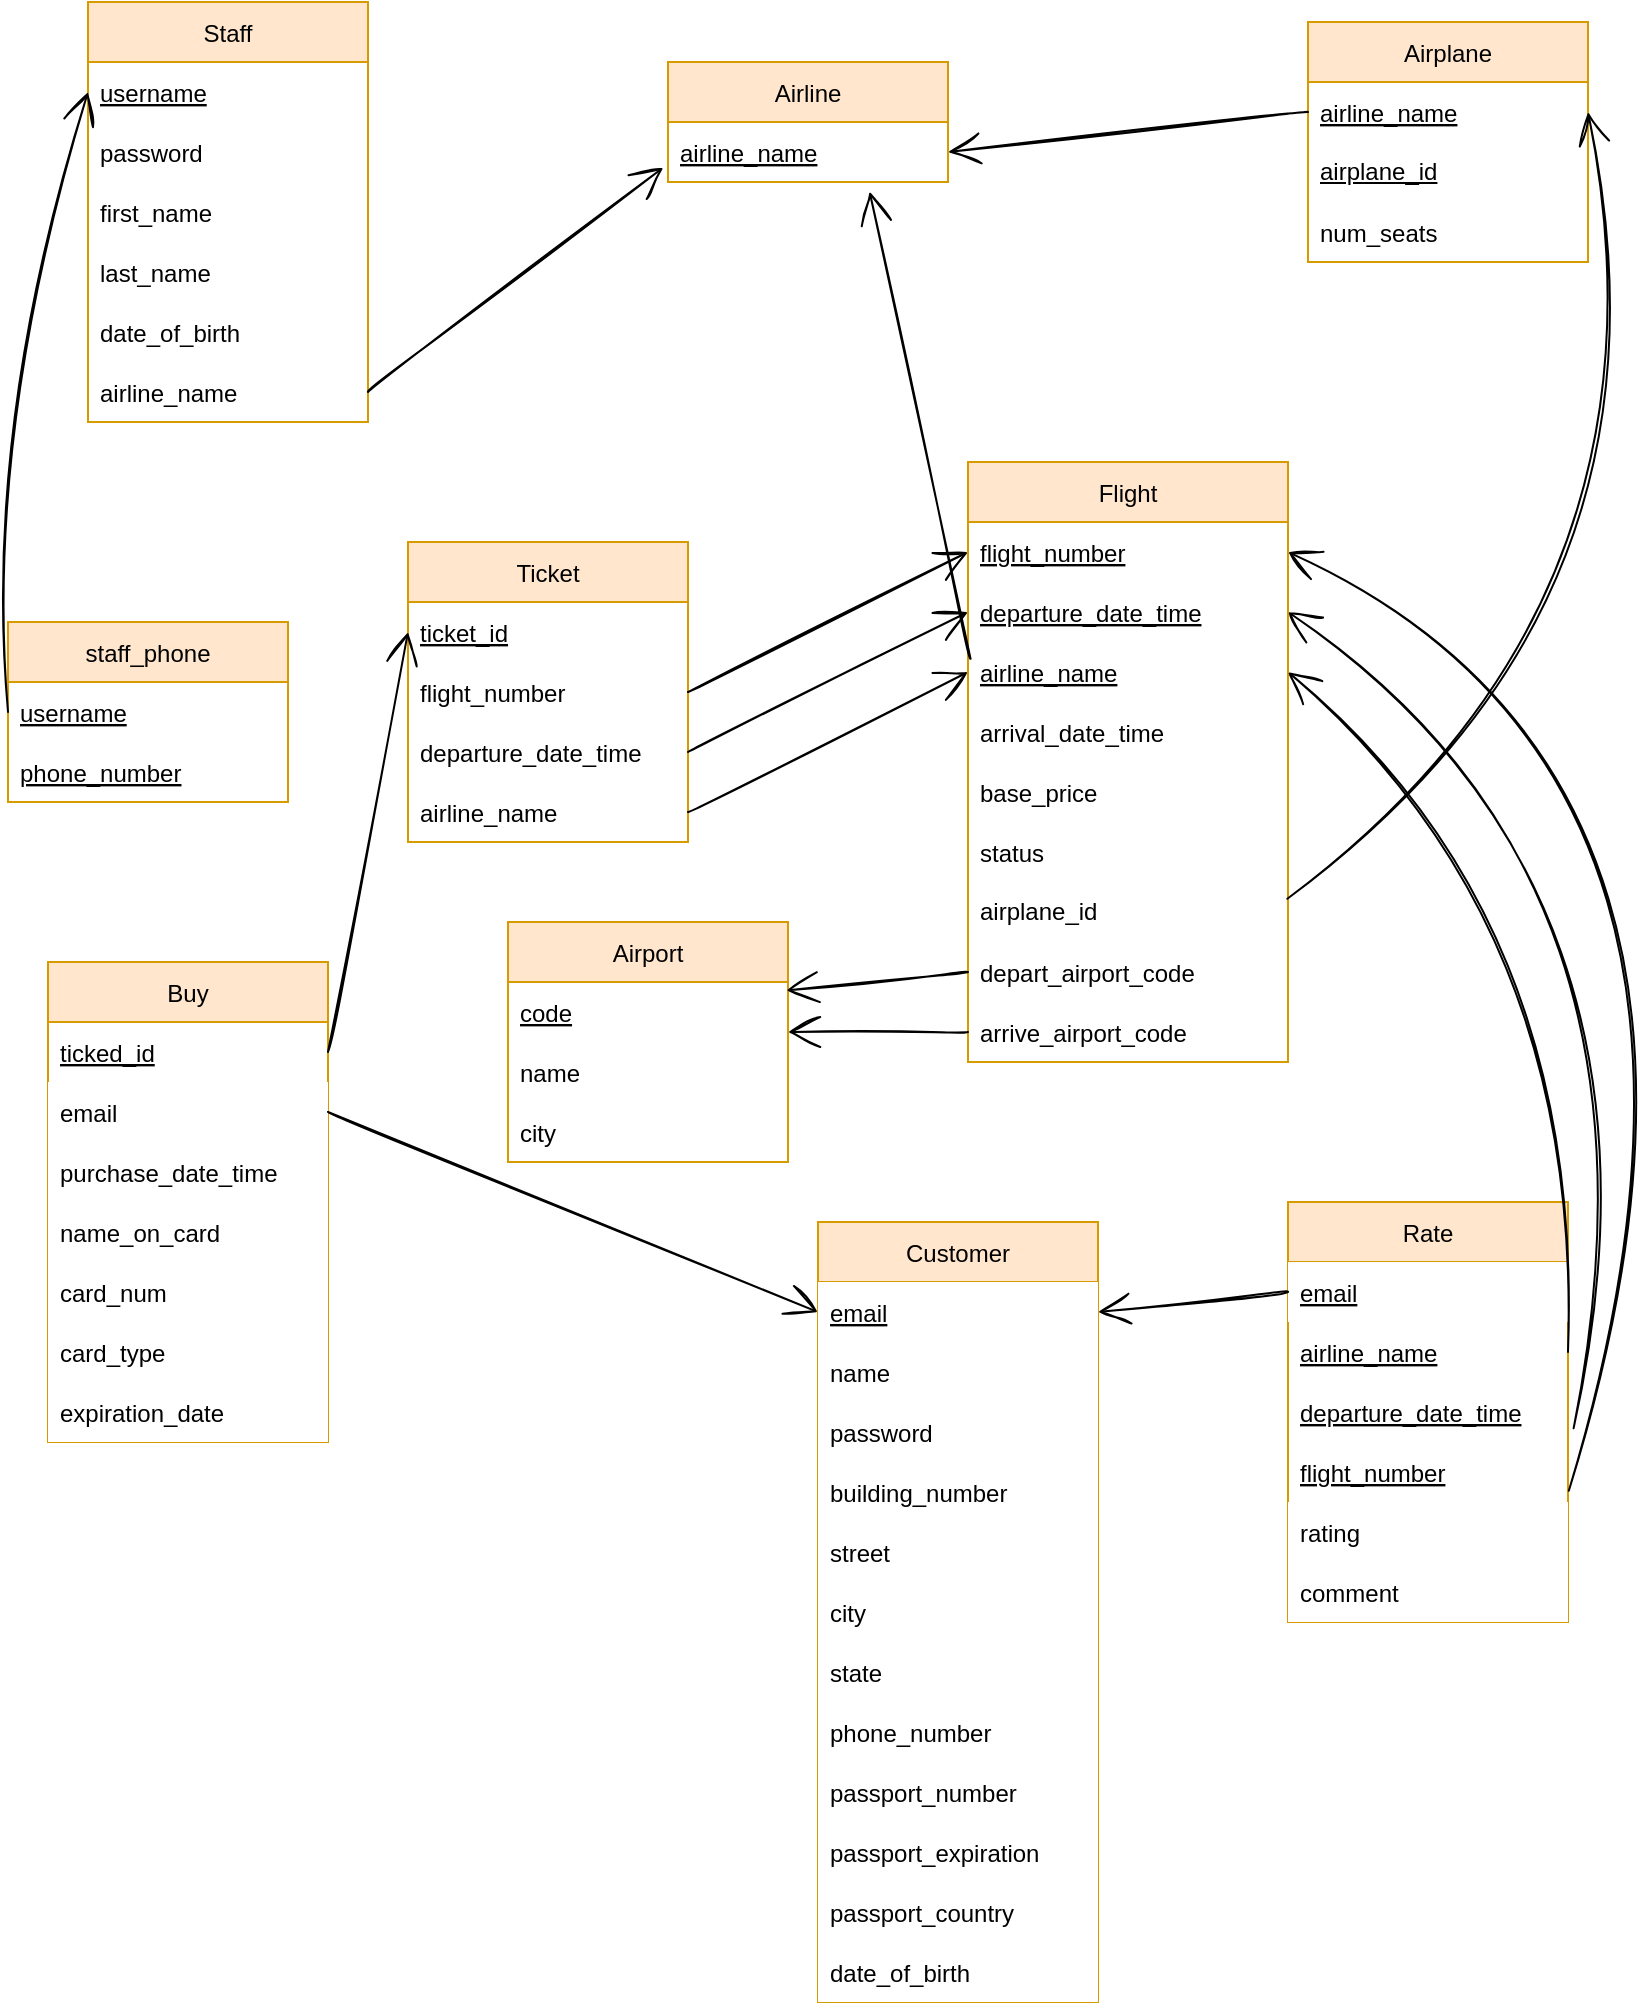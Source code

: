 <mxfile version="15.7.1" type="device"><diagram id="R2lEEEUBdFMjLlhIrx00" name="Page-1"><mxGraphModel dx="1022" dy="816" grid="1" gridSize="10" guides="1" tooltips="1" connect="1" arrows="1" fold="1" page="1" pageScale="1" pageWidth="850" pageHeight="1100" math="0" shadow="0" extFonts="Permanent Marker^https://fonts.googleapis.com/css?family=Permanent+Marker"><root><mxCell id="0"/><mxCell id="1" parent="0"/><mxCell id="UpvL_jT93ImUY2Kj6BuO-1" value="Airline" style="swimlane;fontStyle=0;childLayout=stackLayout;horizontal=1;startSize=30;horizontalStack=0;resizeParent=1;resizeParentMax=0;resizeLast=0;collapsible=1;marginBottom=0;rounded=0;sketch=0;fillColor=#ffe6cc;strokeColor=#d79b00;" parent="1" vertex="1"><mxGeometry x="350" y="50" width="140" height="60" as="geometry"/></mxCell><mxCell id="UpvL_jT93ImUY2Kj6BuO-2" value="airline_name" style="text;align=left;verticalAlign=middle;spacingLeft=4;spacingRight=4;overflow=hidden;points=[[0,0.5],[1,0.5]];portConstraint=eastwest;rotatable=0;rounded=0;sketch=0;fontStyle=4" parent="UpvL_jT93ImUY2Kj6BuO-1" vertex="1"><mxGeometry y="30" width="140" height="30" as="geometry"/></mxCell><mxCell id="UpvL_jT93ImUY2Kj6BuO-3" value="Airplane" style="swimlane;fontStyle=0;childLayout=stackLayout;horizontal=1;startSize=30;horizontalStack=0;resizeParent=1;resizeParentMax=0;resizeLast=0;collapsible=1;marginBottom=0;rounded=0;sketch=0;fillColor=#ffe6cc;strokeColor=#d79b00;" parent="1" vertex="1"><mxGeometry x="670" y="30" width="140" height="120" as="geometry"/></mxCell><mxCell id="UpvL_jT93ImUY2Kj6BuO-7" value="airline_name" style="text;strokeColor=none;fillColor=none;align=left;verticalAlign=middle;spacingLeft=4;spacingRight=4;overflow=hidden;points=[[0,0.5],[1,0.5]];portConstraint=eastwest;rotatable=0;rounded=0;sketch=0;fontStyle=4" parent="UpvL_jT93ImUY2Kj6BuO-3" vertex="1"><mxGeometry y="30" width="140" height="30" as="geometry"/></mxCell><mxCell id="UpvL_jT93ImUY2Kj6BuO-4" value="airplane_id" style="text;align=left;verticalAlign=middle;spacingLeft=4;spacingRight=4;overflow=hidden;points=[[0,0.5],[1,0.5]];portConstraint=eastwest;rotatable=0;rounded=0;sketch=0;whiteSpace=wrap;dashed=1;fontColor=default;fontStyle=4" parent="UpvL_jT93ImUY2Kj6BuO-3" vertex="1"><mxGeometry y="60" width="140" height="30" as="geometry"/></mxCell><mxCell id="UpvL_jT93ImUY2Kj6BuO-5" value="num_seats" style="text;strokeColor=none;fillColor=none;align=left;verticalAlign=middle;spacingLeft=4;spacingRight=4;overflow=hidden;points=[[0,0.5],[1,0.5]];portConstraint=eastwest;rotatable=0;rounded=0;sketch=0;" parent="UpvL_jT93ImUY2Kj6BuO-3" vertex="1"><mxGeometry y="90" width="140" height="30" as="geometry"/></mxCell><mxCell id="UpvL_jT93ImUY2Kj6BuO-9" value="" style="edgeStyle=none;orthogonalLoop=1;jettySize=auto;html=1;rounded=0;sketch=1;hachureGap=4;fontFamily=Architects Daughter;fontSource=https%3A%2F%2Ffonts.googleapis.com%2Fcss%3Ffamily%3DArchitects%2BDaughter;fontSize=16;endArrow=open;startSize=14;endSize=14;sourcePerimeterSpacing=8;targetPerimeterSpacing=8;curved=1;exitX=0;exitY=0.5;exitDx=0;exitDy=0;entryX=1;entryY=0.5;entryDx=0;entryDy=0;" parent="1" source="UpvL_jT93ImUY2Kj6BuO-7" target="UpvL_jT93ImUY2Kj6BuO-2" edge="1"><mxGeometry width="120" relative="1" as="geometry"><mxPoint x="260" y="140" as="sourcePoint"/><mxPoint x="380" y="140" as="targetPoint"/><Array as="points"/></mxGeometry></mxCell><mxCell id="UpvL_jT93ImUY2Kj6BuO-10" value="Staff" style="swimlane;fontStyle=0;childLayout=stackLayout;horizontal=1;startSize=30;horizontalStack=0;resizeParent=1;resizeParentMax=0;resizeLast=0;collapsible=1;marginBottom=0;rounded=0;sketch=0;strokeColor=#d79b00;fillColor=#ffe6cc;" parent="1" vertex="1"><mxGeometry x="60" y="20" width="140" height="210" as="geometry"/></mxCell><mxCell id="UpvL_jT93ImUY2Kj6BuO-11" value="username" style="text;strokeColor=none;fillColor=none;align=left;verticalAlign=middle;spacingLeft=4;spacingRight=4;overflow=hidden;points=[[0,0.5],[1,0.5]];portConstraint=eastwest;rotatable=0;rounded=0;sketch=0;fontStyle=4" parent="UpvL_jT93ImUY2Kj6BuO-10" vertex="1"><mxGeometry y="30" width="140" height="30" as="geometry"/></mxCell><mxCell id="UpvL_jT93ImUY2Kj6BuO-12" value="password" style="text;strokeColor=none;fillColor=none;align=left;verticalAlign=middle;spacingLeft=4;spacingRight=4;overflow=hidden;points=[[0,0.5],[1,0.5]];portConstraint=eastwest;rotatable=0;rounded=0;sketch=0;" parent="UpvL_jT93ImUY2Kj6BuO-10" vertex="1"><mxGeometry y="60" width="140" height="30" as="geometry"/></mxCell><mxCell id="UpvL_jT93ImUY2Kj6BuO-13" value="first_name" style="text;strokeColor=none;fillColor=none;align=left;verticalAlign=middle;spacingLeft=4;spacingRight=4;overflow=hidden;points=[[0,0.5],[1,0.5]];portConstraint=eastwest;rotatable=0;rounded=0;sketch=0;" parent="UpvL_jT93ImUY2Kj6BuO-10" vertex="1"><mxGeometry y="90" width="140" height="30" as="geometry"/></mxCell><mxCell id="UpvL_jT93ImUY2Kj6BuO-14" value="last_name" style="text;strokeColor=none;fillColor=none;align=left;verticalAlign=middle;spacingLeft=4;spacingRight=4;overflow=hidden;points=[[0,0.5],[1,0.5]];portConstraint=eastwest;rotatable=0;rounded=0;dashed=1;sketch=0;" parent="UpvL_jT93ImUY2Kj6BuO-10" vertex="1"><mxGeometry y="120" width="140" height="30" as="geometry"/></mxCell><mxCell id="UpvL_jT93ImUY2Kj6BuO-16" value="date_of_birth" style="text;strokeColor=none;fillColor=none;align=left;verticalAlign=middle;spacingLeft=4;spacingRight=4;overflow=hidden;points=[[0,0.5],[1,0.5]];portConstraint=eastwest;rotatable=0;rounded=0;dashed=1;sketch=0;" parent="UpvL_jT93ImUY2Kj6BuO-10" vertex="1"><mxGeometry y="150" width="140" height="30" as="geometry"/></mxCell><mxCell id="UpvL_jT93ImUY2Kj6BuO-17" value="airline_name" style="text;strokeColor=none;fillColor=none;align=left;verticalAlign=middle;spacingLeft=4;spacingRight=4;overflow=hidden;points=[[0,0.5],[1,0.5]];portConstraint=eastwest;rotatable=0;rounded=0;sketch=0;fontStyle=0" parent="UpvL_jT93ImUY2Kj6BuO-10" vertex="1"><mxGeometry y="180" width="140" height="30" as="geometry"/></mxCell><mxCell id="UpvL_jT93ImUY2Kj6BuO-29" value="" style="edgeStyle=none;orthogonalLoop=1;jettySize=auto;html=1;rounded=0;sketch=1;hachureGap=4;fontFamily=Architects Daughter;fontSource=https%3A%2F%2Ffonts.googleapis.com%2Fcss%3Ffamily%3DArchitects%2BDaughter;fontSize=16;endArrow=open;startSize=14;endSize=14;sourcePerimeterSpacing=8;targetPerimeterSpacing=8;curved=1;exitX=1;exitY=0.5;exitDx=0;exitDy=0;entryX=-0.017;entryY=0.76;entryDx=0;entryDy=0;entryPerimeter=0;" parent="1" source="UpvL_jT93ImUY2Kj6BuO-17" target="UpvL_jT93ImUY2Kj6BuO-2" edge="1"><mxGeometry width="120" relative="1" as="geometry"><mxPoint x="680" y="85" as="sourcePoint"/><mxPoint x="500" y="105" as="targetPoint"/><Array as="points"/></mxGeometry></mxCell><mxCell id="UpvL_jT93ImUY2Kj6BuO-34" value="staff_phone" style="swimlane;fontStyle=0;childLayout=stackLayout;horizontal=1;startSize=30;horizontalStack=0;resizeParent=1;resizeParentMax=0;resizeLast=0;collapsible=1;marginBottom=0;rounded=0;sketch=0;strokeColor=#d79b00;fillColor=#ffe6cc;" parent="1" vertex="1"><mxGeometry x="20" y="330" width="140" height="90" as="geometry"/></mxCell><mxCell id="UpvL_jT93ImUY2Kj6BuO-35" value="username" style="text;strokeColor=none;fillColor=none;align=left;verticalAlign=middle;spacingLeft=4;spacingRight=4;overflow=hidden;points=[[0,0.5],[1,0.5]];portConstraint=eastwest;rotatable=0;rounded=0;sketch=0;fontStyle=4" parent="UpvL_jT93ImUY2Kj6BuO-34" vertex="1"><mxGeometry y="30" width="140" height="30" as="geometry"/></mxCell><mxCell id="UpvL_jT93ImUY2Kj6BuO-36" value="phone_number" style="text;strokeColor=none;fillColor=none;align=left;verticalAlign=middle;spacingLeft=4;spacingRight=4;overflow=hidden;points=[[0,0.5],[1,0.5]];portConstraint=eastwest;rotatable=0;rounded=0;sketch=0;fontStyle=4" parent="UpvL_jT93ImUY2Kj6BuO-34" vertex="1"><mxGeometry y="60" width="140" height="30" as="geometry"/></mxCell><mxCell id="UpvL_jT93ImUY2Kj6BuO-43" value="" style="edgeStyle=none;orthogonalLoop=1;jettySize=auto;html=1;rounded=0;sketch=1;hachureGap=4;fontFamily=Architects Daughter;fontSource=https%3A%2F%2Ffonts.googleapis.com%2Fcss%3Ffamily%3DArchitects%2BDaughter;fontSize=16;endArrow=open;startSize=14;endSize=14;sourcePerimeterSpacing=8;targetPerimeterSpacing=8;curved=1;exitX=0;exitY=0.5;exitDx=0;exitDy=0;entryX=0;entryY=0.5;entryDx=0;entryDy=0;" parent="1" source="UpvL_jT93ImUY2Kj6BuO-35" target="UpvL_jT93ImUY2Kj6BuO-11" edge="1"><mxGeometry width="120" relative="1" as="geometry"><mxPoint x="210" y="255" as="sourcePoint"/><mxPoint x="357.62" y="112.8" as="targetPoint"/><Array as="points"><mxPoint x="10" y="230"/></Array></mxGeometry></mxCell><mxCell id="UpvL_jT93ImUY2Kj6BuO-44" value="Flight" style="swimlane;fontStyle=0;childLayout=stackLayout;horizontal=1;startSize=30;horizontalStack=0;resizeParent=1;resizeParentMax=0;resizeLast=0;collapsible=1;marginBottom=0;rounded=0;sketch=0;strokeColor=#d79b00;fillColor=#ffe6cc;" parent="1" vertex="1"><mxGeometry x="500" y="250" width="160" height="300" as="geometry"/></mxCell><mxCell id="UpvL_jT93ImUY2Kj6BuO-45" value="flight_number" style="text;strokeColor=none;fillColor=none;align=left;verticalAlign=middle;spacingLeft=4;spacingRight=4;overflow=hidden;points=[[0,0.5],[1,0.5]];portConstraint=eastwest;rotatable=0;rounded=0;dashed=1;sketch=0;fontStyle=4" parent="UpvL_jT93ImUY2Kj6BuO-44" vertex="1"><mxGeometry y="30" width="160" height="30" as="geometry"/></mxCell><mxCell id="UpvL_jT93ImUY2Kj6BuO-46" value="departure_date_time" style="text;strokeColor=none;fillColor=none;align=left;verticalAlign=middle;spacingLeft=4;spacingRight=4;overflow=hidden;points=[[0,0.5],[1,0.5]];portConstraint=eastwest;rotatable=0;rounded=0;dashed=1;sketch=0;fontStyle=4" parent="UpvL_jT93ImUY2Kj6BuO-44" vertex="1"><mxGeometry y="60" width="160" height="30" as="geometry"/></mxCell><mxCell id="UpvL_jT93ImUY2Kj6BuO-52" value="airline_name" style="text;strokeColor=none;fillColor=none;align=left;verticalAlign=middle;spacingLeft=4;spacingRight=4;overflow=hidden;points=[[0,0.5],[1,0.5]];portConstraint=eastwest;rotatable=0;rounded=0;sketch=0;fontStyle=4" parent="UpvL_jT93ImUY2Kj6BuO-44" vertex="1"><mxGeometry y="90" width="160" height="30" as="geometry"/></mxCell><mxCell id="UpvL_jT93ImUY2Kj6BuO-47" value="arrival_date_time" style="text;strokeColor=none;fillColor=none;align=left;verticalAlign=middle;spacingLeft=4;spacingRight=4;overflow=hidden;points=[[0,0.5],[1,0.5]];portConstraint=eastwest;rotatable=0;rounded=0;dashed=1;sketch=0;" parent="UpvL_jT93ImUY2Kj6BuO-44" vertex="1"><mxGeometry y="120" width="160" height="30" as="geometry"/></mxCell><mxCell id="UpvL_jT93ImUY2Kj6BuO-48" value="base_price" style="text;strokeColor=none;fillColor=none;align=left;verticalAlign=middle;spacingLeft=4;spacingRight=4;overflow=hidden;points=[[0,0.5],[1,0.5]];portConstraint=eastwest;rotatable=0;rounded=0;dashed=1;sketch=0;fontColor=default;" parent="UpvL_jT93ImUY2Kj6BuO-44" vertex="1"><mxGeometry y="150" width="160" height="30" as="geometry"/></mxCell><mxCell id="UpvL_jT93ImUY2Kj6BuO-51" value="status" style="text;strokeColor=none;fillColor=none;align=left;verticalAlign=middle;spacingLeft=4;spacingRight=4;overflow=hidden;points=[[0,0.5],[1,0.5]];portConstraint=eastwest;rotatable=0;rounded=0;dashed=1;sketch=0;fontColor=default;" parent="UpvL_jT93ImUY2Kj6BuO-44" vertex="1"><mxGeometry y="180" width="160" height="30" as="geometry"/></mxCell><mxCell id="UpvL_jT93ImUY2Kj6BuO-53" value="airplane_id" style="text;align=left;verticalAlign=middle;spacingLeft=4;spacingRight=4;overflow=hidden;points=[[0,0.5],[1,0.5]];portConstraint=eastwest;rotatable=0;rounded=0;sketch=0;whiteSpace=wrap;dashed=1;fontColor=default;fontStyle=0" parent="UpvL_jT93ImUY2Kj6BuO-44" vertex="1"><mxGeometry y="210" width="160" height="30" as="geometry"/></mxCell><mxCell id="UpvL_jT93ImUY2Kj6BuO-61" value="depart_airport_code" style="text;strokeColor=none;fillColor=none;align=left;verticalAlign=middle;spacingLeft=4;spacingRight=4;overflow=hidden;points=[[0,0.5],[1,0.5]];portConstraint=eastwest;rotatable=0;rounded=0;sketch=0;fontStyle=0" parent="UpvL_jT93ImUY2Kj6BuO-44" vertex="1"><mxGeometry y="240" width="160" height="30" as="geometry"/></mxCell><mxCell id="UpvL_jT93ImUY2Kj6BuO-62" value="arrive_airport_code" style="text;strokeColor=none;fillColor=none;align=left;verticalAlign=middle;spacingLeft=4;spacingRight=4;overflow=hidden;points=[[0,0.5],[1,0.5]];portConstraint=eastwest;rotatable=0;rounded=0;sketch=0;fontStyle=0" parent="UpvL_jT93ImUY2Kj6BuO-44" vertex="1"><mxGeometry y="270" width="160" height="30" as="geometry"/></mxCell><mxCell id="UpvL_jT93ImUY2Kj6BuO-54" value="" style="edgeStyle=none;orthogonalLoop=1;jettySize=auto;html=1;rounded=0;sketch=1;hachureGap=4;fontFamily=Architects Daughter;fontSource=https%3A%2F%2Ffonts.googleapis.com%2Fcss%3Ffamily%3DArchitects%2BDaughter;fontSize=16;endArrow=open;startSize=14;endSize=14;sourcePerimeterSpacing=8;targetPerimeterSpacing=8;curved=1;exitX=0.998;exitY=0.28;exitDx=0;exitDy=0;entryX=1;entryY=0.5;entryDx=0;entryDy=0;exitPerimeter=0;" parent="1" source="UpvL_jT93ImUY2Kj6BuO-53" target="UpvL_jT93ImUY2Kj6BuO-7" edge="1"><mxGeometry width="120" relative="1" as="geometry"><mxPoint x="680" y="85" as="sourcePoint"/><mxPoint x="500" y="105" as="targetPoint"/><Array as="points"><mxPoint x="860" y="320"/></Array></mxGeometry></mxCell><mxCell id="UpvL_jT93ImUY2Kj6BuO-55" value="" style="edgeStyle=none;orthogonalLoop=1;jettySize=auto;html=1;rounded=0;sketch=1;hachureGap=4;fontFamily=Architects Daughter;fontSource=https%3A%2F%2Ffonts.googleapis.com%2Fcss%3Ffamily%3DArchitects%2BDaughter;fontSize=16;endArrow=open;startSize=14;endSize=14;sourcePerimeterSpacing=8;targetPerimeterSpacing=8;curved=1;exitX=0.008;exitY=0.28;exitDx=0;exitDy=0;entryX=0.72;entryY=1.16;entryDx=0;entryDy=0;exitPerimeter=0;entryPerimeter=0;" parent="1" source="UpvL_jT93ImUY2Kj6BuO-52" target="UpvL_jT93ImUY2Kj6BuO-2" edge="1"><mxGeometry width="120" relative="1" as="geometry"><mxPoint x="690" y="95" as="sourcePoint"/><mxPoint x="510" y="115" as="targetPoint"/><Array as="points"/></mxGeometry></mxCell><mxCell id="UpvL_jT93ImUY2Kj6BuO-57" value="Airport" style="swimlane;fontStyle=0;childLayout=stackLayout;horizontal=1;startSize=30;horizontalStack=0;resizeParent=1;resizeParentMax=0;resizeLast=0;collapsible=1;marginBottom=0;rounded=0;sketch=0;fillColor=#ffe6cc;strokeColor=#d79b00;" parent="1" vertex="1"><mxGeometry x="270" y="480" width="140" height="120" as="geometry"/></mxCell><mxCell id="UpvL_jT93ImUY2Kj6BuO-58" value="code" style="text;strokeColor=none;fillColor=none;align=left;verticalAlign=middle;spacingLeft=4;spacingRight=4;overflow=hidden;points=[[0,0.5],[1,0.5]];portConstraint=eastwest;rotatable=0;rounded=0;sketch=0;fontStyle=4" parent="UpvL_jT93ImUY2Kj6BuO-57" vertex="1"><mxGeometry y="30" width="140" height="30" as="geometry"/></mxCell><mxCell id="UpvL_jT93ImUY2Kj6BuO-59" value="name " style="text;strokeColor=none;fillColor=none;align=left;verticalAlign=middle;spacingLeft=4;spacingRight=4;overflow=hidden;points=[[0,0.5],[1,0.5]];portConstraint=eastwest;rotatable=0;rounded=0;sketch=0;fontColor=default;" parent="UpvL_jT93ImUY2Kj6BuO-57" vertex="1"><mxGeometry y="60" width="140" height="30" as="geometry"/></mxCell><mxCell id="UpvL_jT93ImUY2Kj6BuO-60" value="city" style="text;strokeColor=none;fillColor=none;align=left;verticalAlign=middle;spacingLeft=4;spacingRight=4;overflow=hidden;points=[[0,0.5],[1,0.5]];portConstraint=eastwest;rotatable=0;rounded=0;sketch=0;" parent="UpvL_jT93ImUY2Kj6BuO-57" vertex="1"><mxGeometry y="90" width="140" height="30" as="geometry"/></mxCell><mxCell id="UpvL_jT93ImUY2Kj6BuO-65" value="Customer" style="swimlane;fontStyle=0;childLayout=stackLayout;horizontal=1;startSize=30;horizontalStack=0;resizeParent=1;resizeParentMax=0;resizeLast=0;collapsible=1;marginBottom=0;rounded=0;sketch=0;strokeColor=#d79b00;fillColor=#ffe6cc;" parent="1" vertex="1"><mxGeometry x="425" y="630" width="140" height="390" as="geometry"/></mxCell><mxCell id="UpvL_jT93ImUY2Kj6BuO-66" value="email" style="text;strokeColor=none;fillColor=default;align=left;verticalAlign=middle;spacingLeft=4;spacingRight=4;overflow=hidden;points=[[0,0.5],[1,0.5]];portConstraint=eastwest;rotatable=0;rounded=0;sketch=0;fontStyle=4;fontColor=default;" parent="UpvL_jT93ImUY2Kj6BuO-65" vertex="1"><mxGeometry y="30" width="140" height="30" as="geometry"/></mxCell><mxCell id="UpvL_jT93ImUY2Kj6BuO-67" value="name" style="text;strokeColor=none;fillColor=default;align=left;verticalAlign=middle;spacingLeft=4;spacingRight=4;overflow=hidden;points=[[0,0.5],[1,0.5]];portConstraint=eastwest;rotatable=0;rounded=0;sketch=0;fontColor=default;" parent="UpvL_jT93ImUY2Kj6BuO-65" vertex="1"><mxGeometry y="60" width="140" height="30" as="geometry"/></mxCell><mxCell id="UpvL_jT93ImUY2Kj6BuO-68" value="password" style="text;strokeColor=none;fillColor=default;align=left;verticalAlign=middle;spacingLeft=4;spacingRight=4;overflow=hidden;points=[[0,0.5],[1,0.5]];portConstraint=eastwest;rotatable=0;rounded=0;sketch=0;fontColor=default;" parent="UpvL_jT93ImUY2Kj6BuO-65" vertex="1"><mxGeometry y="90" width="140" height="30" as="geometry"/></mxCell><mxCell id="UpvL_jT93ImUY2Kj6BuO-70" value="building_number" style="text;strokeColor=none;fillColor=default;align=left;verticalAlign=middle;spacingLeft=4;spacingRight=4;overflow=hidden;points=[[0,0.5],[1,0.5]];portConstraint=eastwest;rotatable=0;rounded=0;sketch=0;fontColor=default;" parent="UpvL_jT93ImUY2Kj6BuO-65" vertex="1"><mxGeometry y="120" width="140" height="30" as="geometry"/></mxCell><mxCell id="UpvL_jT93ImUY2Kj6BuO-71" value="street" style="text;strokeColor=none;fillColor=default;align=left;verticalAlign=middle;spacingLeft=4;spacingRight=4;overflow=hidden;points=[[0,0.5],[1,0.5]];portConstraint=eastwest;rotatable=0;rounded=0;sketch=0;fontColor=default;" parent="UpvL_jT93ImUY2Kj6BuO-65" vertex="1"><mxGeometry y="150" width="140" height="30" as="geometry"/></mxCell><mxCell id="UpvL_jT93ImUY2Kj6BuO-72" value="city" style="text;strokeColor=none;fillColor=default;align=left;verticalAlign=middle;spacingLeft=4;spacingRight=4;overflow=hidden;points=[[0,0.5],[1,0.5]];portConstraint=eastwest;rotatable=0;rounded=0;sketch=0;fontColor=default;" parent="UpvL_jT93ImUY2Kj6BuO-65" vertex="1"><mxGeometry y="180" width="140" height="30" as="geometry"/></mxCell><mxCell id="UpvL_jT93ImUY2Kj6BuO-73" value="state" style="text;strokeColor=none;fillColor=default;align=left;verticalAlign=middle;spacingLeft=4;spacingRight=4;overflow=hidden;points=[[0,0.5],[1,0.5]];portConstraint=eastwest;rotatable=0;rounded=0;sketch=0;fontColor=default;" parent="UpvL_jT93ImUY2Kj6BuO-65" vertex="1"><mxGeometry y="210" width="140" height="30" as="geometry"/></mxCell><mxCell id="UpvL_jT93ImUY2Kj6BuO-74" value="phone_number" style="text;strokeColor=none;fillColor=default;align=left;verticalAlign=middle;spacingLeft=4;spacingRight=4;overflow=hidden;points=[[0,0.5],[1,0.5]];portConstraint=eastwest;rotatable=0;rounded=0;sketch=0;fontColor=default;" parent="UpvL_jT93ImUY2Kj6BuO-65" vertex="1"><mxGeometry y="240" width="140" height="30" as="geometry"/></mxCell><mxCell id="UpvL_jT93ImUY2Kj6BuO-75" value="passport_number" style="text;strokeColor=none;fillColor=default;align=left;verticalAlign=middle;spacingLeft=4;spacingRight=4;overflow=hidden;points=[[0,0.5],[1,0.5]];portConstraint=eastwest;rotatable=0;rounded=0;sketch=0;fontColor=default;" parent="UpvL_jT93ImUY2Kj6BuO-65" vertex="1"><mxGeometry y="270" width="140" height="30" as="geometry"/></mxCell><mxCell id="UpvL_jT93ImUY2Kj6BuO-76" value="passport_expiration" style="text;strokeColor=none;fillColor=default;align=left;verticalAlign=middle;spacingLeft=4;spacingRight=4;overflow=hidden;points=[[0,0.5],[1,0.5]];portConstraint=eastwest;rotatable=0;rounded=0;sketch=0;fontColor=default;" parent="UpvL_jT93ImUY2Kj6BuO-65" vertex="1"><mxGeometry y="300" width="140" height="30" as="geometry"/></mxCell><mxCell id="UpvL_jT93ImUY2Kj6BuO-77" value="passport_country" style="text;strokeColor=none;fillColor=default;align=left;verticalAlign=middle;spacingLeft=4;spacingRight=4;overflow=hidden;points=[[0,0.5],[1,0.5]];portConstraint=eastwest;rotatable=0;rounded=0;sketch=0;fontColor=default;" parent="UpvL_jT93ImUY2Kj6BuO-65" vertex="1"><mxGeometry y="330" width="140" height="30" as="geometry"/></mxCell><mxCell id="UpvL_jT93ImUY2Kj6BuO-78" value="date_of_birth" style="text;strokeColor=none;fillColor=default;align=left;verticalAlign=middle;spacingLeft=4;spacingRight=4;overflow=hidden;points=[[0,0.5],[1,0.5]];portConstraint=eastwest;rotatable=0;rounded=0;sketch=0;fontColor=default;" parent="UpvL_jT93ImUY2Kj6BuO-65" vertex="1"><mxGeometry y="360" width="140" height="30" as="geometry"/></mxCell><mxCell id="UpvL_jT93ImUY2Kj6BuO-79" value="Rate" style="swimlane;fontStyle=0;childLayout=stackLayout;horizontal=1;startSize=30;horizontalStack=0;resizeParent=1;resizeParentMax=0;resizeLast=0;collapsible=1;marginBottom=0;rounded=0;sketch=0;strokeColor=#d79b00;fillColor=#ffe6cc;" parent="1" vertex="1"><mxGeometry x="660" y="620" width="140" height="210" as="geometry"/></mxCell><mxCell id="UpvL_jT93ImUY2Kj6BuO-80" value="email" style="text;strokeColor=none;fillColor=default;align=left;verticalAlign=middle;spacingLeft=4;spacingRight=4;overflow=hidden;points=[[0,0.5],[1,0.5]];portConstraint=eastwest;rotatable=0;rounded=0;sketch=0;fontStyle=4;fontColor=default;" parent="UpvL_jT93ImUY2Kj6BuO-79" vertex="1"><mxGeometry y="30" width="140" height="30" as="geometry"/></mxCell><mxCell id="UpvL_jT93ImUY2Kj6BuO-94" value="airline_name" style="text;strokeColor=none;fillColor=none;align=left;verticalAlign=middle;spacingLeft=4;spacingRight=4;overflow=hidden;points=[[0,0.5],[1,0.5]];portConstraint=eastwest;rotatable=0;rounded=0;sketch=0;fontStyle=4" parent="UpvL_jT93ImUY2Kj6BuO-79" vertex="1"><mxGeometry y="60" width="140" height="30" as="geometry"/></mxCell><mxCell id="UpvL_jT93ImUY2Kj6BuO-93" value="departure_date_time" style="text;strokeColor=none;fillColor=none;align=left;verticalAlign=middle;spacingLeft=4;spacingRight=4;overflow=hidden;points=[[0,0.5],[1,0.5]];portConstraint=eastwest;rotatable=0;rounded=0;dashed=1;sketch=0;fontStyle=4" parent="UpvL_jT93ImUY2Kj6BuO-79" vertex="1"><mxGeometry y="90" width="140" height="30" as="geometry"/></mxCell><mxCell id="UpvL_jT93ImUY2Kj6BuO-92" value="flight_number" style="text;strokeColor=none;fillColor=none;align=left;verticalAlign=middle;spacingLeft=4;spacingRight=4;overflow=hidden;points=[[0,0.5],[1,0.5]];portConstraint=eastwest;rotatable=0;rounded=0;dashed=1;sketch=0;fontStyle=4" parent="UpvL_jT93ImUY2Kj6BuO-79" vertex="1"><mxGeometry y="120" width="140" height="30" as="geometry"/></mxCell><mxCell id="UpvL_jT93ImUY2Kj6BuO-81" value="rating" style="text;strokeColor=none;fillColor=default;align=left;verticalAlign=middle;spacingLeft=4;spacingRight=4;overflow=hidden;points=[[0,0.5],[1,0.5]];portConstraint=eastwest;rotatable=0;rounded=0;sketch=0;fontColor=default;" parent="UpvL_jT93ImUY2Kj6BuO-79" vertex="1"><mxGeometry y="150" width="140" height="30" as="geometry"/></mxCell><mxCell id="UpvL_jT93ImUY2Kj6BuO-82" value="comment" style="text;strokeColor=none;fillColor=default;align=left;verticalAlign=middle;spacingLeft=4;spacingRight=4;overflow=hidden;points=[[0,0.5],[1,0.5]];portConstraint=eastwest;rotatable=0;rounded=0;sketch=0;fontColor=default;" parent="UpvL_jT93ImUY2Kj6BuO-79" vertex="1"><mxGeometry y="180" width="140" height="30" as="geometry"/></mxCell><mxCell id="UpvL_jT93ImUY2Kj6BuO-96" value="" style="edgeStyle=none;orthogonalLoop=1;jettySize=auto;html=1;rounded=0;sketch=1;hachureGap=4;fontFamily=Architects Daughter;fontSource=https%3A%2F%2Ffonts.googleapis.com%2Fcss%3Ffamily%3DArchitects%2BDaughter;fontSize=16;endArrow=open;startSize=14;endSize=14;sourcePerimeterSpacing=8;targetPerimeterSpacing=8;curved=1;exitX=1;exitY=0.5;exitDx=0;exitDy=0;entryX=1;entryY=0.5;entryDx=0;entryDy=0;" parent="1" source="UpvL_jT93ImUY2Kj6BuO-94" target="UpvL_jT93ImUY2Kj6BuO-52" edge="1"><mxGeometry width="120" relative="1" as="geometry"><mxPoint x="670" y="675" as="sourcePoint"/><mxPoint x="575" y="685" as="targetPoint"/><Array as="points"><mxPoint x="810" y="480"/></Array></mxGeometry></mxCell><mxCell id="UpvL_jT93ImUY2Kj6BuO-97" value="" style="edgeStyle=none;orthogonalLoop=1;jettySize=auto;html=1;rounded=0;sketch=1;hachureGap=4;fontFamily=Architects Daughter;fontSource=https%3A%2F%2Ffonts.googleapis.com%2Fcss%3Ffamily%3DArchitects%2BDaughter;fontSize=16;endArrow=open;startSize=14;endSize=14;sourcePerimeterSpacing=8;targetPerimeterSpacing=8;curved=1;exitX=1.02;exitY=0.773;exitDx=0;exitDy=0;entryX=1;entryY=0.5;entryDx=0;entryDy=0;exitPerimeter=0;" parent="1" source="UpvL_jT93ImUY2Kj6BuO-93" target="UpvL_jT93ImUY2Kj6BuO-46" edge="1"><mxGeometry width="120" relative="1" as="geometry"><mxPoint x="810" y="705" as="sourcePoint"/><mxPoint x="670" y="365" as="targetPoint"/><Array as="points"><mxPoint x="860" y="460"/></Array></mxGeometry></mxCell><mxCell id="UpvL_jT93ImUY2Kj6BuO-98" value="" style="edgeStyle=none;orthogonalLoop=1;jettySize=auto;html=1;rounded=0;sketch=1;hachureGap=4;fontFamily=Architects Daughter;fontSource=https%3A%2F%2Ffonts.googleapis.com%2Fcss%3Ffamily%3DArchitects%2BDaughter;fontSize=16;endArrow=open;startSize=14;endSize=14;sourcePerimeterSpacing=8;targetPerimeterSpacing=8;curved=1;exitX=1.003;exitY=0.813;exitDx=0;exitDy=0;entryX=1;entryY=0.5;entryDx=0;entryDy=0;exitPerimeter=0;" parent="1" source="UpvL_jT93ImUY2Kj6BuO-92" target="UpvL_jT93ImUY2Kj6BuO-45" edge="1"><mxGeometry width="120" relative="1" as="geometry"><mxPoint x="812.8" y="743.19" as="sourcePoint"/><mxPoint x="670" y="335" as="targetPoint"/><Array as="points"><mxPoint x="910" y="410"/></Array></mxGeometry></mxCell><mxCell id="UpvL_jT93ImUY2Kj6BuO-99" value="Ticket" style="swimlane;fontStyle=0;childLayout=stackLayout;horizontal=1;startSize=30;horizontalStack=0;resizeParent=1;resizeParentMax=0;resizeLast=0;collapsible=1;marginBottom=0;rounded=0;sketch=0;fillColor=#ffe6cc;strokeColor=#d79b00;" parent="1" vertex="1"><mxGeometry x="220" y="290" width="140" height="150" as="geometry"/></mxCell><mxCell id="UpvL_jT93ImUY2Kj6BuO-100" value="ticket_id" style="text;strokeColor=none;fillColor=none;align=left;verticalAlign=middle;spacingLeft=4;spacingRight=4;overflow=hidden;points=[[0,0.5],[1,0.5]];portConstraint=eastwest;rotatable=0;rounded=0;sketch=0;fontStyle=4" parent="UpvL_jT93ImUY2Kj6BuO-99" vertex="1"><mxGeometry y="30" width="140" height="30" as="geometry"/></mxCell><mxCell id="UpvL_jT93ImUY2Kj6BuO-105" value="flight_number" style="text;strokeColor=none;fillColor=none;align=left;verticalAlign=middle;spacingLeft=4;spacingRight=4;overflow=hidden;points=[[0,0.5],[1,0.5]];portConstraint=eastwest;rotatable=0;rounded=0;dashed=1;sketch=0;fontStyle=0" parent="UpvL_jT93ImUY2Kj6BuO-99" vertex="1"><mxGeometry y="60" width="140" height="30" as="geometry"/></mxCell><mxCell id="UpvL_jT93ImUY2Kj6BuO-104" value="departure_date_time" style="text;strokeColor=none;fillColor=none;align=left;verticalAlign=middle;spacingLeft=4;spacingRight=4;overflow=hidden;points=[[0,0.5],[1,0.5]];portConstraint=eastwest;rotatable=0;rounded=0;dashed=1;sketch=0;fontStyle=0" parent="UpvL_jT93ImUY2Kj6BuO-99" vertex="1"><mxGeometry y="90" width="140" height="30" as="geometry"/></mxCell><mxCell id="UpvL_jT93ImUY2Kj6BuO-103" value="airline_name" style="text;strokeColor=none;fillColor=none;align=left;verticalAlign=middle;spacingLeft=4;spacingRight=4;overflow=hidden;points=[[0,0.5],[1,0.5]];portConstraint=eastwest;rotatable=0;rounded=0;sketch=0;fontStyle=0" parent="UpvL_jT93ImUY2Kj6BuO-99" vertex="1"><mxGeometry y="120" width="140" height="30" as="geometry"/></mxCell><mxCell id="UpvL_jT93ImUY2Kj6BuO-107" value="" style="edgeStyle=none;orthogonalLoop=1;jettySize=auto;html=1;rounded=0;sketch=1;hachureGap=4;fontFamily=Architects Daughter;fontSource=https%3A%2F%2Ffonts.googleapis.com%2Fcss%3Ffamily%3DArchitects%2BDaughter;fontSize=16;endArrow=open;startSize=14;endSize=14;sourcePerimeterSpacing=8;targetPerimeterSpacing=8;curved=1;exitX=1;exitY=0.5;exitDx=0;exitDy=0;entryX=0;entryY=0.5;entryDx=0;entryDy=0;" parent="1" source="UpvL_jT93ImUY2Kj6BuO-105" target="UpvL_jT93ImUY2Kj6BuO-45" edge="1"><mxGeometry width="120" relative="1" as="geometry"><mxPoint x="510" y="515" as="sourcePoint"/><mxPoint x="418.46" y="526.39" as="targetPoint"/><Array as="points"/></mxGeometry></mxCell><mxCell id="UpvL_jT93ImUY2Kj6BuO-108" value="" style="edgeStyle=none;orthogonalLoop=1;jettySize=auto;html=1;rounded=0;sketch=1;hachureGap=4;fontFamily=Architects Daughter;fontSource=https%3A%2F%2Ffonts.googleapis.com%2Fcss%3Ffamily%3DArchitects%2BDaughter;fontSize=16;endArrow=open;startSize=14;endSize=14;sourcePerimeterSpacing=8;targetPerimeterSpacing=8;curved=1;exitX=1;exitY=0.5;exitDx=0;exitDy=0;entryX=0;entryY=0.5;entryDx=0;entryDy=0;" parent="1" source="UpvL_jT93ImUY2Kj6BuO-104" target="UpvL_jT93ImUY2Kj6BuO-46" edge="1"><mxGeometry width="120" relative="1" as="geometry"><mxPoint x="370" y="375" as="sourcePoint"/><mxPoint x="510" y="305" as="targetPoint"/><Array as="points"/></mxGeometry></mxCell><mxCell id="UpvL_jT93ImUY2Kj6BuO-109" value="" style="edgeStyle=none;orthogonalLoop=1;jettySize=auto;html=1;rounded=0;sketch=1;hachureGap=4;fontFamily=Architects Daughter;fontSource=https%3A%2F%2Ffonts.googleapis.com%2Fcss%3Ffamily%3DArchitects%2BDaughter;fontSize=16;endArrow=open;startSize=14;endSize=14;sourcePerimeterSpacing=8;targetPerimeterSpacing=8;curved=1;exitX=1;exitY=0.5;exitDx=0;exitDy=0;entryX=0;entryY=0.5;entryDx=0;entryDy=0;" parent="1" source="UpvL_jT93ImUY2Kj6BuO-103" target="UpvL_jT93ImUY2Kj6BuO-52" edge="1"><mxGeometry width="120" relative="1" as="geometry"><mxPoint x="370" y="405" as="sourcePoint"/><mxPoint x="510" y="335" as="targetPoint"/><Array as="points"/></mxGeometry></mxCell><mxCell id="UpvL_jT93ImUY2Kj6BuO-117" value="Buy" style="swimlane;fontStyle=0;childLayout=stackLayout;horizontal=1;startSize=30;horizontalStack=0;resizeParent=1;resizeParentMax=0;resizeLast=0;collapsible=1;marginBottom=0;rounded=0;sketch=0;fillColor=#ffe6cc;strokeColor=#d79b00;" parent="1" vertex="1"><mxGeometry x="40" y="500" width="140" height="240" as="geometry"/></mxCell><mxCell id="UpvL_jT93ImUY2Kj6BuO-118" value="ticked_id" style="text;strokeColor=none;fillColor=none;align=left;verticalAlign=middle;spacingLeft=4;spacingRight=4;overflow=hidden;points=[[0,0.5],[1,0.5]];portConstraint=eastwest;rotatable=0;rounded=0;sketch=0;fontStyle=4" parent="UpvL_jT93ImUY2Kj6BuO-117" vertex="1"><mxGeometry y="30" width="140" height="30" as="geometry"/></mxCell><mxCell id="UpvL_jT93ImUY2Kj6BuO-127" value="email" style="text;strokeColor=none;fillColor=default;align=left;verticalAlign=middle;spacingLeft=4;spacingRight=4;overflow=hidden;points=[[0,0.5],[1,0.5]];portConstraint=eastwest;rotatable=0;rounded=0;sketch=0;fontStyle=0;fontColor=default;" parent="UpvL_jT93ImUY2Kj6BuO-117" vertex="1"><mxGeometry y="60" width="140" height="30" as="geometry"/></mxCell><mxCell id="UpvL_jT93ImUY2Kj6BuO-121" value="purchase_date_time" style="text;strokeColor=none;fillColor=default;align=left;verticalAlign=middle;spacingLeft=4;spacingRight=4;overflow=hidden;points=[[0,0.5],[1,0.5]];portConstraint=eastwest;rotatable=0;rounded=0;dashed=1;sketch=0;fontColor=default;" parent="UpvL_jT93ImUY2Kj6BuO-117" vertex="1"><mxGeometry y="90" width="140" height="30" as="geometry"/></mxCell><mxCell id="UpvL_jT93ImUY2Kj6BuO-125" value="name_on_card" style="text;strokeColor=none;fillColor=default;align=left;verticalAlign=middle;spacingLeft=4;spacingRight=4;overflow=hidden;points=[[0,0.5],[1,0.5]];portConstraint=eastwest;rotatable=0;rounded=0;dashed=1;sketch=0;fontColor=default;" parent="UpvL_jT93ImUY2Kj6BuO-117" vertex="1"><mxGeometry y="120" width="140" height="30" as="geometry"/></mxCell><mxCell id="UpvL_jT93ImUY2Kj6BuO-124" value="card_num" style="text;strokeColor=none;fillColor=default;align=left;verticalAlign=middle;spacingLeft=4;spacingRight=4;overflow=hidden;points=[[0,0.5],[1,0.5]];portConstraint=eastwest;rotatable=0;rounded=0;dashed=1;sketch=0;fontColor=default;" parent="UpvL_jT93ImUY2Kj6BuO-117" vertex="1"><mxGeometry y="150" width="140" height="30" as="geometry"/></mxCell><mxCell id="UpvL_jT93ImUY2Kj6BuO-123" value="card_type" style="text;strokeColor=none;fillColor=default;align=left;verticalAlign=middle;spacingLeft=4;spacingRight=4;overflow=hidden;points=[[0,0.5],[1,0.5]];portConstraint=eastwest;rotatable=0;rounded=0;dashed=1;sketch=0;fontColor=default;" parent="UpvL_jT93ImUY2Kj6BuO-117" vertex="1"><mxGeometry y="180" width="140" height="30" as="geometry"/></mxCell><mxCell id="ujB6xq7rHvWw9dFOOSdg-1" value="expiration_date" style="text;strokeColor=none;fillColor=default;align=left;verticalAlign=middle;spacingLeft=4;spacingRight=4;overflow=hidden;points=[[0,0.5],[1,0.5]];portConstraint=eastwest;rotatable=0;rounded=0;dashed=1;sketch=0;fontColor=default;" parent="UpvL_jT93ImUY2Kj6BuO-117" vertex="1"><mxGeometry y="210" width="140" height="30" as="geometry"/></mxCell><mxCell id="ujB6xq7rHvWw9dFOOSdg-2" value="" style="edgeStyle=none;orthogonalLoop=1;jettySize=auto;html=1;rounded=0;sketch=1;hachureGap=4;fontFamily=Architects Daughter;fontSource=https%3A%2F%2Ffonts.googleapis.com%2Fcss%3Ffamily%3DArchitects%2BDaughter;fontSize=16;endArrow=open;startSize=14;endSize=14;sourcePerimeterSpacing=8;targetPerimeterSpacing=8;curved=1;exitX=1;exitY=0.5;exitDx=0;exitDy=0;entryX=0;entryY=0.5;entryDx=0;entryDy=0;" parent="1" source="UpvL_jT93ImUY2Kj6BuO-118" target="UpvL_jT93ImUY2Kj6BuO-100" edge="1"><mxGeometry width="120" relative="1" as="geometry"><mxPoint x="370" y="435" as="sourcePoint"/><mxPoint x="510" y="365" as="targetPoint"/><Array as="points"/></mxGeometry></mxCell><mxCell id="ujB6xq7rHvWw9dFOOSdg-3" value="" style="edgeStyle=none;orthogonalLoop=1;jettySize=auto;html=1;rounded=0;sketch=1;hachureGap=4;fontFamily=Architects Daughter;fontSource=https%3A%2F%2Ffonts.googleapis.com%2Fcss%3Ffamily%3DArchitects%2BDaughter;fontSize=16;endArrow=open;startSize=14;endSize=14;sourcePerimeterSpacing=8;targetPerimeterSpacing=8;curved=1;exitX=1;exitY=0.5;exitDx=0;exitDy=0;entryX=0;entryY=0.5;entryDx=0;entryDy=0;" parent="1" source="UpvL_jT93ImUY2Kj6BuO-127" target="UpvL_jT93ImUY2Kj6BuO-66" edge="1"><mxGeometry width="120" relative="1" as="geometry"><mxPoint x="190" y="555" as="sourcePoint"/><mxPoint x="230" y="345" as="targetPoint"/><Array as="points"/></mxGeometry></mxCell><mxCell id="ujB6xq7rHvWw9dFOOSdg-4" value="" style="edgeStyle=none;orthogonalLoop=1;jettySize=auto;html=1;rounded=0;sketch=1;hachureGap=4;fontFamily=Architects Daughter;fontSource=https%3A%2F%2Ffonts.googleapis.com%2Fcss%3Ffamily%3DArchitects%2BDaughter;fontSize=16;endArrow=open;startSize=14;endSize=14;sourcePerimeterSpacing=8;targetPerimeterSpacing=8;curved=1;exitX=0;exitY=0.5;exitDx=0;exitDy=0;entryX=0.994;entryY=0.14;entryDx=0;entryDy=0;entryPerimeter=0;" parent="1" source="UpvL_jT93ImUY2Kj6BuO-61" target="UpvL_jT93ImUY2Kj6BuO-58" edge="1"><mxGeometry width="120" relative="1" as="geometry"><mxPoint x="190" y="585" as="sourcePoint"/><mxPoint x="400" y="520" as="targetPoint"/><Array as="points"/></mxGeometry></mxCell><mxCell id="ujB6xq7rHvWw9dFOOSdg-5" value="" style="edgeStyle=none;orthogonalLoop=1;jettySize=auto;html=1;rounded=0;sketch=1;hachureGap=4;fontFamily=Architects Daughter;fontSource=https%3A%2F%2Ffonts.googleapis.com%2Fcss%3Ffamily%3DArchitects%2BDaughter;fontSize=16;endArrow=open;startSize=14;endSize=14;sourcePerimeterSpacing=8;targetPerimeterSpacing=8;curved=1;exitX=0;exitY=0.5;exitDx=0;exitDy=0;" parent="1" source="UpvL_jT93ImUY2Kj6BuO-62" edge="1"><mxGeometry width="120" relative="1" as="geometry"><mxPoint x="510" y="515" as="sourcePoint"/><mxPoint x="410" y="535" as="targetPoint"/><Array as="points"/></mxGeometry></mxCell><mxCell id="ujB6xq7rHvWw9dFOOSdg-6" value="" style="edgeStyle=none;orthogonalLoop=1;jettySize=auto;html=1;rounded=0;sketch=1;hachureGap=4;fontFamily=Architects Daughter;fontSource=https%3A%2F%2Ffonts.googleapis.com%2Fcss%3Ffamily%3DArchitects%2BDaughter;fontSize=16;endArrow=open;startSize=14;endSize=14;sourcePerimeterSpacing=8;targetPerimeterSpacing=8;curved=1;exitX=0;exitY=0.5;exitDx=0;exitDy=0;entryX=1;entryY=0.5;entryDx=0;entryDy=0;" parent="1" source="UpvL_jT93ImUY2Kj6BuO-80" target="UpvL_jT93ImUY2Kj6BuO-66" edge="1"><mxGeometry width="120" relative="1" as="geometry"><mxPoint x="520" y="525" as="sourcePoint"/><mxPoint x="430" y="545" as="targetPoint"/><Array as="points"/></mxGeometry></mxCell></root></mxGraphModel></diagram></mxfile>